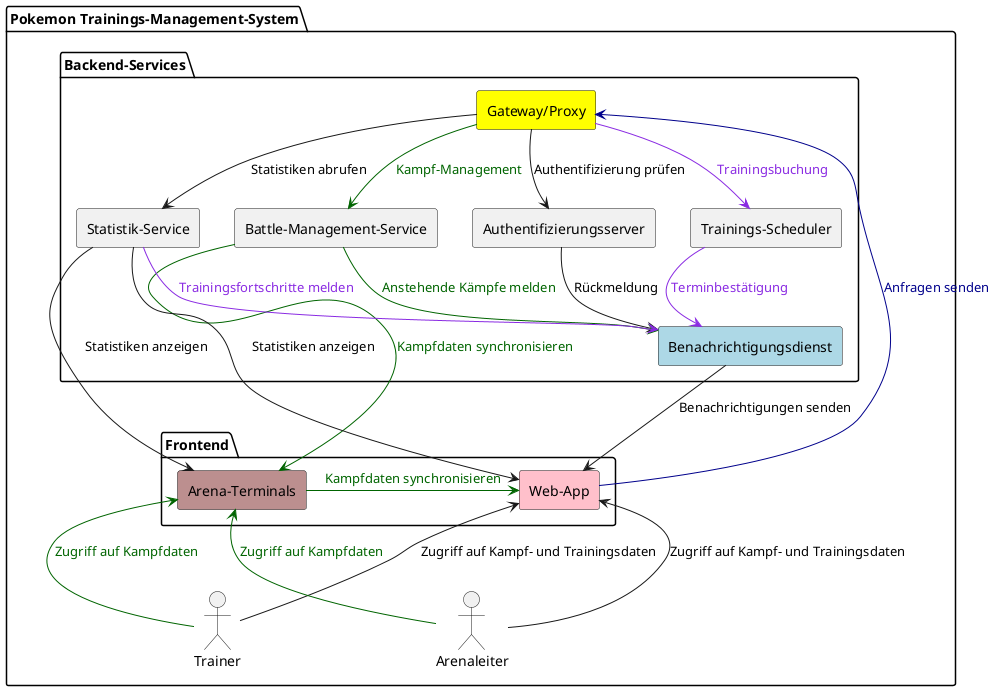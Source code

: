 @startuml
skinparam componentStyle rectangle

package "Pokemon Trainings-Management-System" {
    ' Backend
    package "Backend-Services" {
        [Gateway/Proxy] as Proxy #yellow
        [Authentifizierungsserver] as AuthServer
        [Trainings-Scheduler] as Scheduler
        [Battle-Management-Service] as BattleService
        [Statistik-Service] as StatService
        [Benachrichtigungsdienst] as NotifyService #lightblue
    }

    ' Frontend
    package "Frontend" {
        [Arena-Terminals] as ArenaTerminals #rosybrown
        [Web-App] as WebApp #pink

        ArenaTerminals -right[#006400]-> WebApp : <color:#006400>Kampfdaten synchronisieren
    }

    ' Nutzer
    actor Trainer
    actor Arenaleiter

    Trainer -up[#006400]-> ArenaTerminals : <color:#006400>Zugriff auf Kampfdaten
    Trainer -up-> WebApp : Zugriff auf Kampf- und Trainingsdaten
    Arenaleiter -up[#006400]-> ArenaTerminals : <color:#006400>Zugriff auf Kampfdaten
    Arenaleiter -up-> WebApp : Zugriff auf Kampf- und Trainingsdaten

    ' Verbindungen im Backend
    WebApp -up[#00008B]-> Proxy : <color:#00008B>Anfragen senden
    Proxy -down-> AuthServer : Authentifizierung prüfen
    Proxy -down[#8A2BE2]-> Scheduler : <color:#8A2BE2>Trainingsbuchung
    Proxy -down[#006400]-> BattleService : <color:#006400>Kampf-Management
    Proxy -down-> StatService : Statistiken abrufen
    AuthServer -down-> NotifyService : Rückmeldung
    BattleService -down[#006400]-> NotifyService : <color:#006400>Anstehende Kämpfe melden
    BattleService -down[#006400]-> ArenaTerminals : <color:#006400>Kampfdaten synchronisieren
    StatService -down-> WebApp : Statistiken anzeigen
    StatService -down-> ArenaTerminals : Statistiken anzeigen
    StatService -down[#8A2BE2]-> NotifyService : <color:#8A2BE2>Trainingsfortschritte melden
    NotifyService -down-> WebApp : Benachrichtigungen senden
    Scheduler -down[#8A2BE2]-> NotifyService : <color:#8A2BE2>Terminbestätigung
}
@enduml
